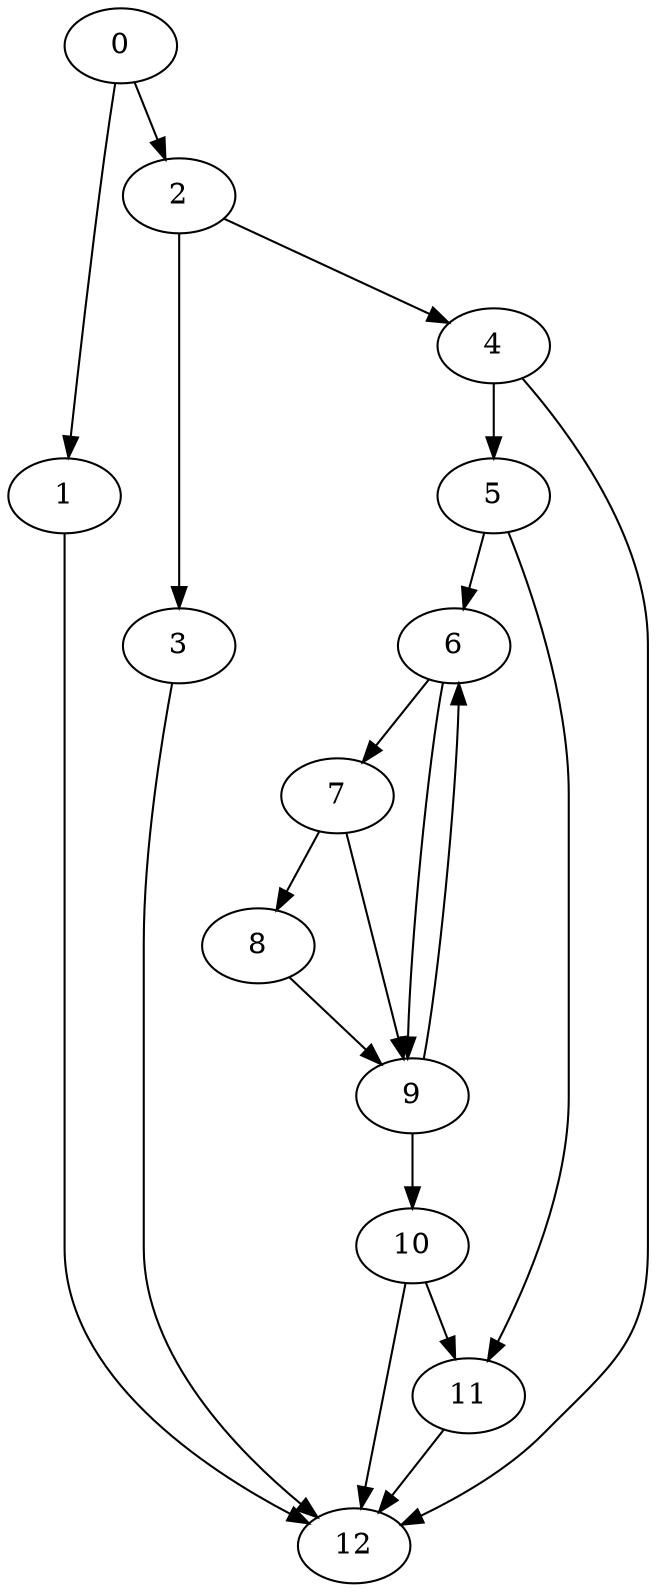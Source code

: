 digraph {
	0
	1
	2
	3
	4
	5
	6
	7
	8
	9
	10
	11
	12
	2 -> 3
	5 -> 6
	9 -> 6
	6 -> 7
	7 -> 8
	9 -> 10
	0 -> 2
	0 -> 1
	2 -> 4
	4 -> 5
	6 -> 9
	7 -> 9
	8 -> 9
	10 -> 11
	5 -> 11
	4 -> 12
	10 -> 12
	11 -> 12
	1 -> 12
	3 -> 12
}
